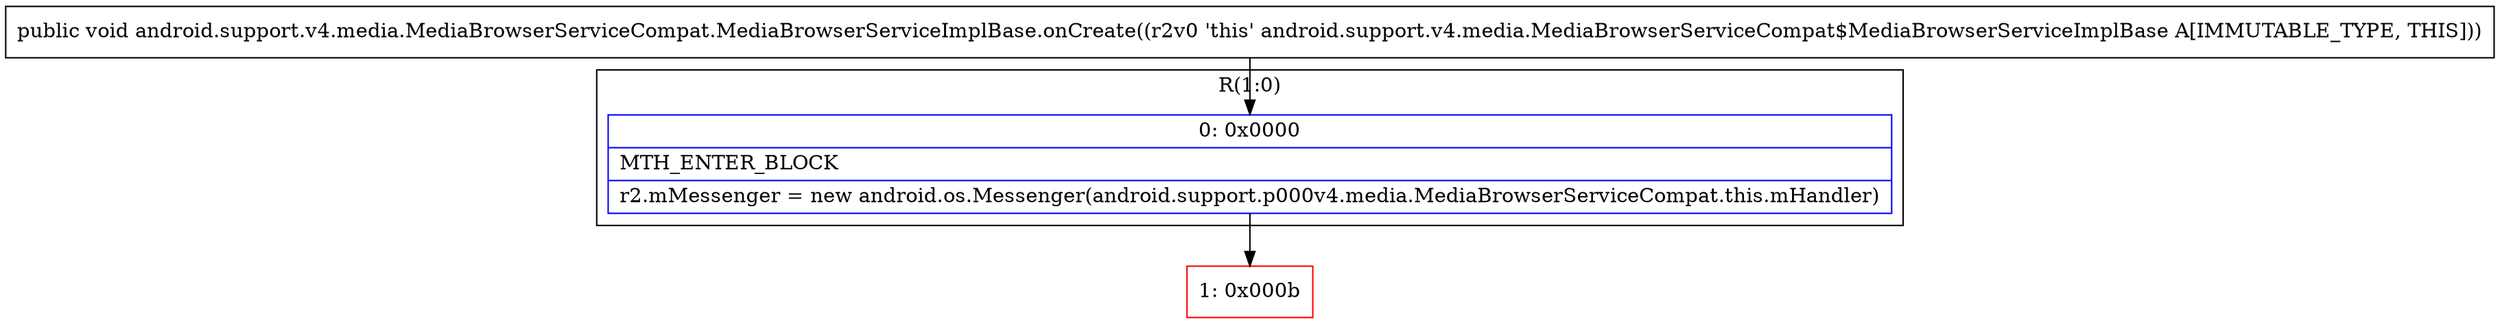 digraph "CFG forandroid.support.v4.media.MediaBrowserServiceCompat.MediaBrowserServiceImplBase.onCreate()V" {
subgraph cluster_Region_1074327582 {
label = "R(1:0)";
node [shape=record,color=blue];
Node_0 [shape=record,label="{0\:\ 0x0000|MTH_ENTER_BLOCK\l|r2.mMessenger = new android.os.Messenger(android.support.p000v4.media.MediaBrowserServiceCompat.this.mHandler)\l}"];
}
Node_1 [shape=record,color=red,label="{1\:\ 0x000b}"];
MethodNode[shape=record,label="{public void android.support.v4.media.MediaBrowserServiceCompat.MediaBrowserServiceImplBase.onCreate((r2v0 'this' android.support.v4.media.MediaBrowserServiceCompat$MediaBrowserServiceImplBase A[IMMUTABLE_TYPE, THIS])) }"];
MethodNode -> Node_0;
Node_0 -> Node_1;
}

